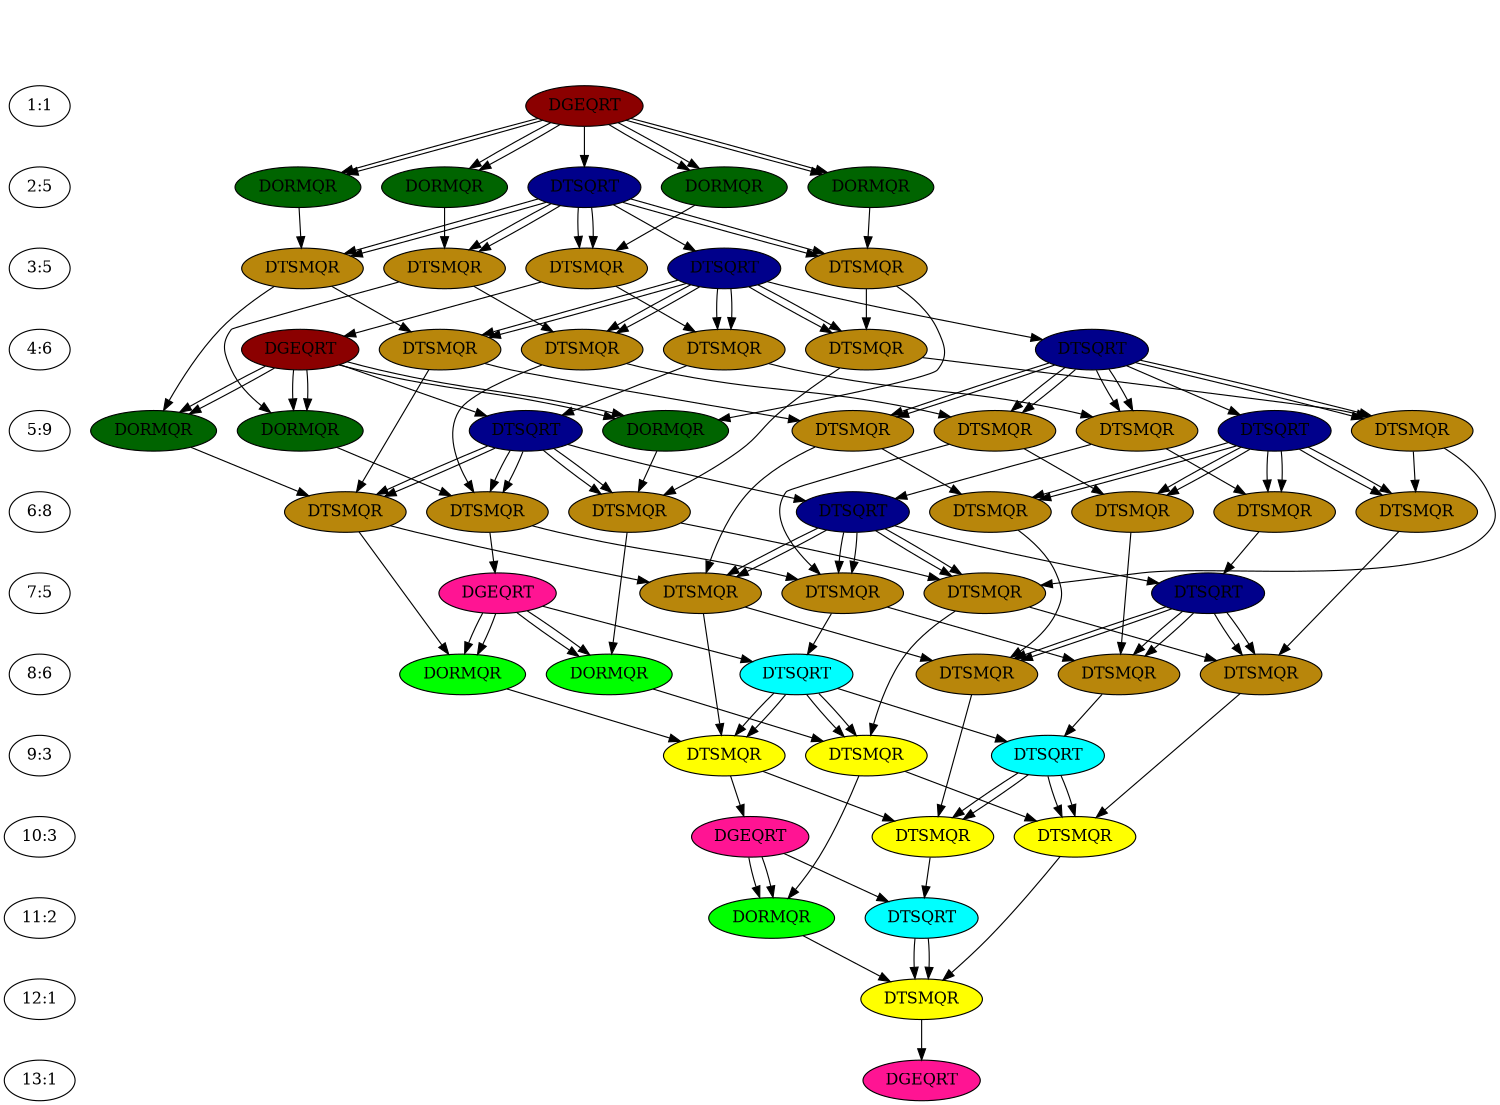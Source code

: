 digraph G { size="10,7.5"; center=1; orientation=portrait; 
0 [style="invis"]
t1 [fillcolor="darkred",label="DGEQRT",style=filled]; // 1 0 0xa242f0 1 1 
{rank=same;1;t1};
t1->t2 [color="black"];
t1->t3 [color="black"];
t1->t4 [color="black"];
t1->t5 [color="black"];
t1->t6 [color="black"];
t1->t2 [color="black"];
t1->t3 [color="black"];
t1->t4 [color="black"];
t1->t5 [color="black"];
t2 [fillcolor="darkgreen",label="DORMQR",style=filled]; // 2 0 0xa242f0 1 2 
{rank=same;2;t2};
t2->t7 [color="black"];
t3 [fillcolor="darkgreen",label="DORMQR",style=filled]; // 3 0 0xa242f0 1 2 
{rank=same;2;t3};
t3->t8 [color="black"];
t4 [fillcolor="darkgreen",label="DORMQR",style=filled]; // 4 0 0xa242f0 1 2 
{rank=same;2;t4};
t4->t9 [color="black"];
t5 [fillcolor="darkgreen",label="DORMQR",style=filled]; // 5 0 0xa242f0 1 2 
{rank=same;2;t5};
t5->t10 [color="black"];
t6 [fillcolor="darkblue",label="DTSQRT",style=filled]; // 6 0 0xa242f0 1 2 
{rank=same;2;t6};
t6->t11 [color="black"];
t6->t7 [color="black"];
t6->t8 [color="black"];
t6->t9 [color="black"];
t6->t10 [color="black"];
t6->t7 [color="black"];
t6->t8 [color="black"];
t6->t9 [color="black"];
t6->t10 [color="black"];
t11 [fillcolor="darkblue",label="DTSQRT",style=filled]; // 11 0 0xa242f0 1 3 
{rank=same;3;t11};
t11->t16 [color="black"];
t11->t12 [color="black"];
t11->t13 [color="black"];
t11->t14 [color="black"];
t11->t15 [color="black"];
t11->t12 [color="black"];
t11->t13 [color="black"];
t11->t14 [color="black"];
t11->t15 [color="black"];
t9 [fillcolor="darkgoldenrod",label="DTSMQR",style=filled]; // 9 0 0xa242f0 1 3 
{rank=same;3;t9};
t9->t14 [color="black"];
t9->t28 [color="black"];
t7 [fillcolor="darkgoldenrod",label="DTSMQR",style=filled]; // 7 0 0xa242f0 1 3 
{rank=same;3;t7};
t10 [fillcolor="darkgoldenrod",label="DTSMQR",style=filled]; // 10 0 0xa242f0 1 3 
{rank=same;3;t10};
t7->t12 [color="black"];
t10->t15 [color="black"];
t10->t29 [color="black"];
t7->t26 [color="black"];
t8 [fillcolor="darkgoldenrod",label="DTSMQR",style=filled]; // 8 0 0xa242f0 1 3 
{rank=same;3;t8};
t8->t13 [color="black"];
t8->t27 [color="black"];
t26 [fillcolor="darkred",label="DGEQRT",style=filled]; // 26 0 0xa242f0 1 4 
{rank=same;4;t26};
t26->t27 [color="black"];
t26->t28 [color="black"];
t26->t29 [color="black"];
t26->t30 [color="black"];
t26->t27 [color="black"];
t26->t28 [color="black"];
t26->t29 [color="black"];
t16 [fillcolor="darkblue",label="DTSQRT",style=filled]; // 16 0 0xa242f0 1 4 
{rank=same;4;t16};
t16->t21 [color="black"];
t16->t17 [color="black"];
t16->t18 [color="black"];
t16->t19 [color="black"];
t16->t20 [color="black"];
t16->t17 [color="black"];
t16->t18 [color="black"];
t16->t19 [color="black"];
t16->t20 [color="black"];
t14 [fillcolor="darkgoldenrod",label="DTSMQR",style=filled]; // 14 0 0xa242f0 1 4 
{rank=same;4;t14};
t12 [fillcolor="darkgoldenrod",label="DTSMQR",style=filled]; // 12 0 0xa242f0 1 4 
{rank=same;4;t12};
t14->t19 [color="black"];
t14->t32 [color="black"];
t12->t17 [color="black"];
t12->t30 [color="black"];
t15 [fillcolor="darkgoldenrod",label="DTSMQR",style=filled]; // 15 0 0xa242f0 1 4 
{rank=same;4;t15};
t15->t20 [color="black"];
t15->t33 [color="black"];
t13 [fillcolor="darkgoldenrod",label="DTSMQR",style=filled]; // 13 0 0xa242f0 1 4 
{rank=same;4;t13};
t13->t18 [color="black"];
t13->t31 [color="black"];
t27 [fillcolor="darkgreen",label="DORMQR",style=filled]; // 27 0 0xa242f0 1 5 
{rank=same;5;t27};
t27->t31 [color="black"];
t29 [fillcolor="darkgreen",label="DORMQR",style=filled]; // 29 0 0xa242f0 1 5 
{rank=same;5;t29};
t29->t33 [color="black"];
t28 [fillcolor="darkgreen",label="DORMQR",style=filled]; // 28 0 0xa242f0 1 5 
{rank=same;5;t28};
t28->t32 [color="black"];
t21 [fillcolor="darkblue",label="DTSQRT",style=filled]; // 21 0 0xa242f0 1 5 
{rank=same;5;t21};
t21->t22 [color="black"];
t21->t23 [color="black"];
t21->t24 [color="black"];
t21->t25 [color="black"];
t21->t22 [color="black"];
t21->t23 [color="black"];
t21->t24 [color="black"];
t21->t25 [color="black"];
t30 [fillcolor="darkblue",label="DTSQRT",style=filled]; // 30 0 0xa242f0 1 5 
{rank=same;5;t30};
t30->t34 [color="black"];
t30->t31 [color="black"];
t30->t32 [color="black"];
t30->t33 [color="black"];
t30->t31 [color="black"];
t30->t32 [color="black"];
t30->t33 [color="black"];
t19 [fillcolor="darkgoldenrod",label="DTSMQR",style=filled]; // 19 0 0xa242f0 1 5 
{rank=same;5;t19};
t19->t24 [color="black"];
t19->t36 [color="black"];
t17 [fillcolor="darkgoldenrod",label="DTSMQR",style=filled]; // 17 0 0xa242f0 1 5 
{rank=same;5;t17};
t17->t22 [color="black"];
t17->t34 [color="black"];
t18 [fillcolor="darkgoldenrod",label="DTSMQR",style=filled]; // 18 0 0xa242f0 1 5 
{rank=same;5;t18};
t18->t23 [color="black"];
t18->t35 [color="black"];
t20 [fillcolor="darkgoldenrod",label="DTSMQR",style=filled]; // 20 0 0xa242f0 1 5 
{rank=same;5;t20};
t20->t25 [color="black"];
t20->t37 [color="black"];
t31 [fillcolor="darkgoldenrod",label="DTSMQR",style=filled]; // 31 0 0xa242f0 1 6 
{rank=same;6;t31};
t31->t35 [color="black"];
t31->t42 [color="black"];
t33 [fillcolor="darkgoldenrod",label="DTSMQR",style=filled]; // 33 0 0xa242f0 1 6 
{rank=same;6;t33};
t32 [fillcolor="darkgoldenrod",label="DTSMQR",style=filled]; // 32 0 0xa242f0 1 6 
{rank=same;6;t32};
t32->t36 [color="black"];
t32->t43 [color="black"];
t33->t37 [color="black"];
t33->t44 [color="black"];
t24 [fillcolor="darkgoldenrod",label="DTSMQR",style=filled]; // 24 0 0xa242f0 1 6 
{rank=same;6;t24};
t24->t40 [color="black"];
t34 [fillcolor="darkblue",label="DTSQRT",style=filled]; // 34 0 0xa242f0 1 6 
{rank=same;6;t34};
t34->t38 [color="black"];
t34->t35 [color="black"];
t34->t36 [color="black"];
t34->t37 [color="black"];
t34->t35 [color="black"];
t34->t36 [color="black"];
t34->t37 [color="black"];
t22 [fillcolor="darkgoldenrod",label="DTSMQR",style=filled]; // 22 0 0xa242f0 1 6 
{rank=same;6;t22};
t22->t38 [color="black"];
t23 [fillcolor="darkgoldenrod",label="DTSMQR",style=filled]; // 23 0 0xa242f0 1 6 
{rank=same;6;t23};
t23->t39 [color="black"];
t25 [fillcolor="darkgoldenrod",label="DTSMQR",style=filled]; // 25 0 0xa242f0 1 6 
{rank=same;6;t25};
t25->t41 [color="black"];
t42 [fillcolor="deeppink",label="DGEQRT",style=filled]; // 42 0 0xa242f0 1 7 
{rank=same;7;t42};
t42->t43 [color="black"];
t42->t44 [color="black"];
t42->t45 [color="black"];
t42->t43 [color="black"];
t42->t44 [color="black"];
t36 [fillcolor="darkgoldenrod",label="DTSMQR",style=filled]; // 36 0 0xa242f0 1 7 
{rank=same;7;t36};
t36->t40 [color="black"];
t36->t46 [color="black"];
t35 [fillcolor="darkgoldenrod",label="DTSMQR",style=filled]; // 35 0 0xa242f0 1 7 
{rank=same;7;t35};
t35->t39 [color="black"];
t35->t45 [color="black"];
t37 [fillcolor="darkgoldenrod",label="DTSMQR",style=filled]; // 37 0 0xa242f0 1 7 
{rank=same;7;t37};
t37->t41 [color="black"];
t37->t47 [color="black"];
t38 [fillcolor="darkblue",label="DTSQRT",style=filled]; // 38 0 0xa242f0 1 7 
{rank=same;7;t38};
t38->t39 [color="black"];
t38->t40 [color="black"];
t38->t41 [color="black"];
t38->t39 [color="black"];
t38->t40 [color="black"];
t38->t41 [color="black"];
t44 [fillcolor="lime",label="DORMQR",style=filled]; // 44 0 0xa242f0 1 8 
{rank=same;8;t44};
t44->t47 [color="black"];
t43 [fillcolor="lime",label="DORMQR",style=filled]; // 43 0 0xa242f0 1 8 
{rank=same;8;t43};
t43->t46 [color="black"];
t45 [fillcolor="aqua",label="DTSQRT",style=filled]; // 45 0 0xa242f0 1 8 
{rank=same;8;t45};
t45->t48 [color="black"];
t45->t46 [color="black"];
t45->t47 [color="black"];
t45->t46 [color="black"];
t45->t47 [color="black"];
t39 [fillcolor="darkgoldenrod",label="DTSMQR",style=filled]; // 39 0 0xa242f0 1 8 
{rank=same;8;t39};
t39->t48 [color="black"];
t41 [fillcolor="darkgoldenrod",label="DTSMQR",style=filled]; // 41 0 0xa242f0 1 8 
{rank=same;8;t41};
t41->t50 [color="black"];
t40 [fillcolor="darkgoldenrod",label="DTSMQR",style=filled]; // 40 0 0xa242f0 1 8 
{rank=same;8;t40};
t40->t49 [color="black"];
t46 [fillcolor="yellow",label="DTSMQR",style=filled]; // 46 0 0xa242f0 1 9 
{rank=same;9;t46};
t46->t49 [color="black"];
t46->t51 [color="black"];
t48 [fillcolor="aqua",label="DTSQRT",style=filled]; // 48 0 0xa242f0 1 9 
{rank=same;9;t48};
t48->t49 [color="black"];
t48->t50 [color="black"];
t48->t49 [color="black"];
t48->t50 [color="black"];
t47 [fillcolor="yellow",label="DTSMQR",style=filled]; // 47 0 0xa242f0 1 9 
{rank=same;9;t47};
t47->t50 [color="black"];
t47->t52 [color="black"];
t51 [fillcolor="deeppink",label="DGEQRT",style=filled]; // 51 0 0xa242f0 1 10 
{rank=same;10;t51};
t51->t52 [color="black"];
t51->t53 [color="black"];
t51->t52 [color="black"];
t49 [fillcolor="yellow",label="DTSMQR",style=filled]; // 49 0 0xa242f0 1 10 
{rank=same;10;t49};
t49->t53 [color="black"];
t50 [fillcolor="yellow",label="DTSMQR",style=filled]; // 50 0 0xa242f0 1 10 
{rank=same;10;t50};
t50->t54 [color="black"];
t52 [fillcolor="lime",label="DORMQR",style=filled]; // 52 0 0xa242f0 1 11 
{rank=same;11;t52};
t52->t54 [color="black"];
t53 [fillcolor="aqua",label="DTSQRT",style=filled]; // 53 0 0xa242f0 1 11 
{rank=same;11;t53};
t53->t54 [color="black"];
t53->t54 [color="black"];
t54 [fillcolor="yellow",label="DTSMQR",style=filled]; // 54 0 0xa242f0 1 12 
{rank=same;12;t54};
t54->t55 [color="black"];
t55 [fillcolor="deeppink",label="DGEQRT",style=filled]; // 55 0 0xa242f0 1 13 
{rank=same;13;t55};
1 [label="1:1"]
0->1 [style="invis"];
2 [label="2:5"]
1->2 [style="invis"];
3 [label="3:5"]
2->3 [style="invis"];
4 [label="4:6"]
3->4 [style="invis"];
5 [label="5:9"]
4->5 [style="invis"];
6 [label="6:8"]
5->6 [style="invis"];
7 [label="7:5"]
6->7 [style="invis"];
8 [label="8:6"]
7->8 [style="invis"];
9 [label="9:3"]
8->9 [style="invis"];
10 [label="10:3"]
9->10 [style="invis"];
11 [label="11:2"]
10->11 [style="invis"];
12 [label="12:1"]
11->12 [style="invis"];
13 [label="13:1"]
12->13 [style="invis"];
} 

